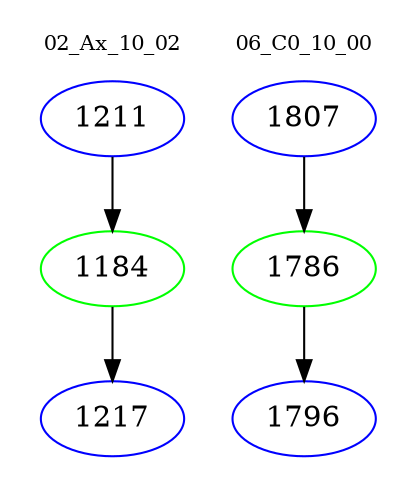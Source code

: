 digraph{
subgraph cluster_0 {
color = white
label = "02_Ax_10_02";
fontsize=10;
T0_1211 [label="1211", color="blue"]
T0_1211 -> T0_1184 [color="black"]
T0_1184 [label="1184", color="green"]
T0_1184 -> T0_1217 [color="black"]
T0_1217 [label="1217", color="blue"]
}
subgraph cluster_1 {
color = white
label = "06_C0_10_00";
fontsize=10;
T1_1807 [label="1807", color="blue"]
T1_1807 -> T1_1786 [color="black"]
T1_1786 [label="1786", color="green"]
T1_1786 -> T1_1796 [color="black"]
T1_1796 [label="1796", color="blue"]
}
}
